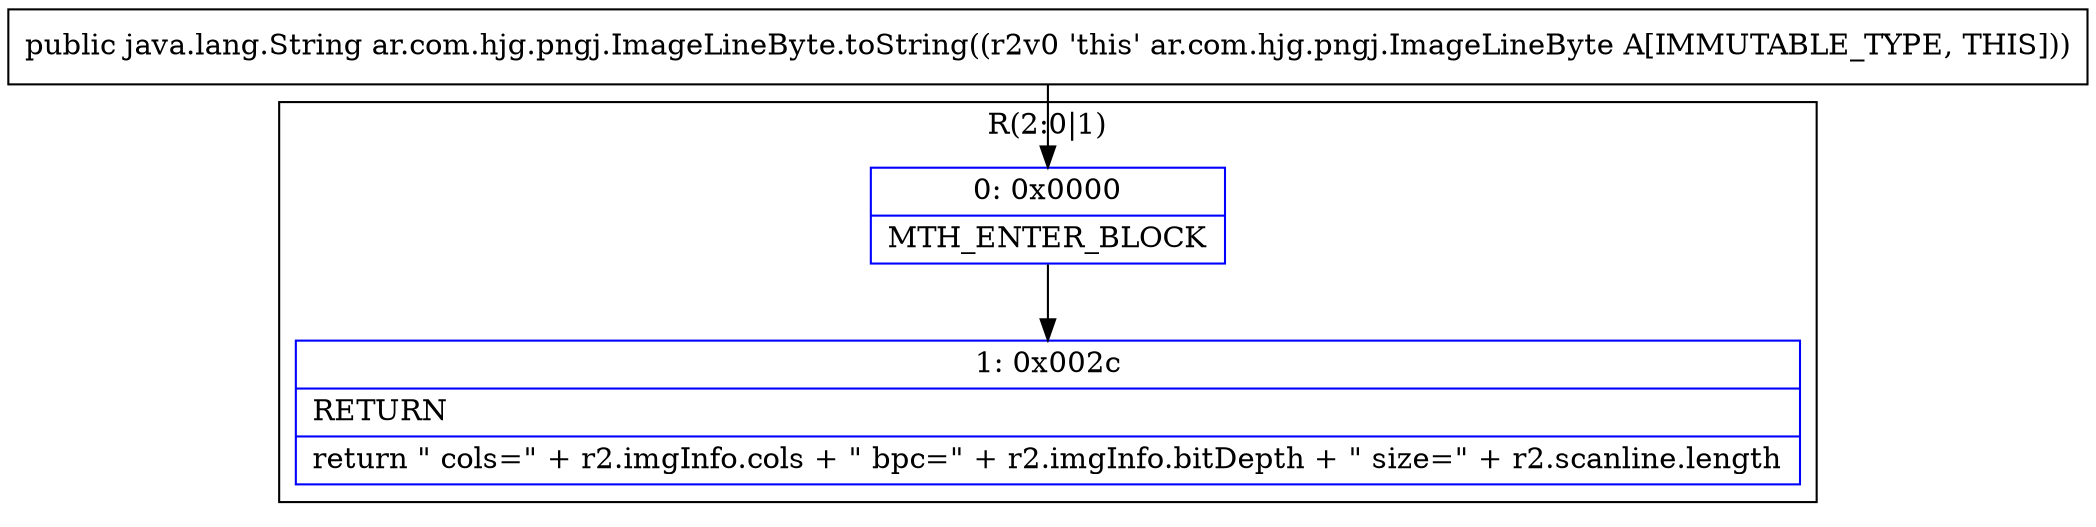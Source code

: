 digraph "CFG forar.com.hjg.pngj.ImageLineByte.toString()Ljava\/lang\/String;" {
subgraph cluster_Region_678972314 {
label = "R(2:0|1)";
node [shape=record,color=blue];
Node_0 [shape=record,label="{0\:\ 0x0000|MTH_ENTER_BLOCK\l}"];
Node_1 [shape=record,label="{1\:\ 0x002c|RETURN\l|return \" cols=\" + r2.imgInfo.cols + \" bpc=\" + r2.imgInfo.bitDepth + \" size=\" + r2.scanline.length\l}"];
}
MethodNode[shape=record,label="{public java.lang.String ar.com.hjg.pngj.ImageLineByte.toString((r2v0 'this' ar.com.hjg.pngj.ImageLineByte A[IMMUTABLE_TYPE, THIS])) }"];
MethodNode -> Node_0;
Node_0 -> Node_1;
}

